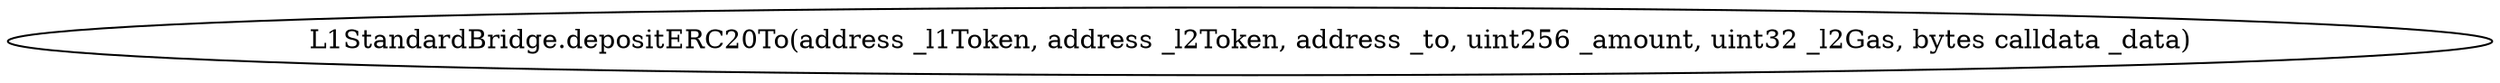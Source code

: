 digraph "" {
	graph [bb="0,0,1118.4,36"];
	node [label="\N"];
	"L1StandardBridge.depositERC20To(address _l1Token, address _l2Token, address _to, uint256 _amount, uint32 _l2Gas, bytes calldata _\
data)"	 [height=0.5,
		pos="559.22,18",
		width=15.534];
}
